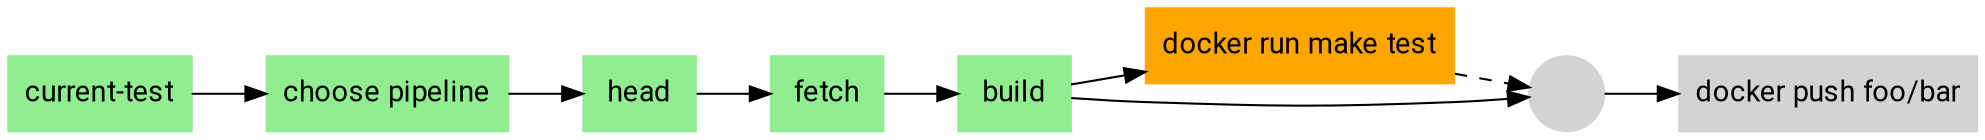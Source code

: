 digraph pipeline {
  graph [fontname="Roboto,sans-serif"]
  node [fontname="Roboto,sans-serif",shape="box"]
  edge [fontname="Roboto,sans-serif"]
  rankdir=LR
  n3 [label="current-test",color="#90ee90",fillcolor="#90ee90",style="filled"]
  n2 [label="choose pipeline",color="#90ee90",fillcolor="#90ee90",style="filled"]
  n8 [label="head",color="#90ee90",fillcolor="#90ee90",style="filled"]
  n7 [label="fetch",color="#90ee90",fillcolor="#90ee90",style="filled"]
  n6 [label="build",color="#90ee90",fillcolor="#90ee90",style="filled"]
  n5 [label="docker run make test",color="#ffa500",fillcolor="#ffa500",style="filled"]
  n4 [label="",color="#d3d3d3",fillcolor="#d3d3d3",style="filled",shape="circle"]
  n1 [label="docker push foo/bar",color="#d3d3d3",fillcolor="#d3d3d3",style="filled"]
  n4 -> n1
  n6 -> n4
  n5 -> n4 [style="dashed"]
  n6 -> n5
  n7 -> n6
  n8 -> n7
  n2 -> n8
  n3 -> n2
  }
